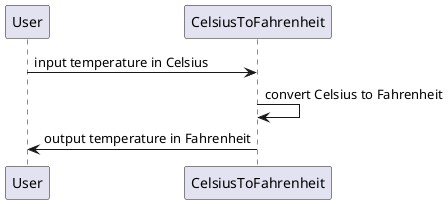 @startuml
participant "User" as user
participant "CelsiusToFahrenheit" as celsiusToFahrenheit

user -> celsiusToFahrenheit : input temperature in Celsius
celsiusToFahrenheit -> celsiusToFahrenheit : convert Celsius to Fahrenheit
celsiusToFahrenheit -> user : output temperature in Fahrenheit
@enduml
